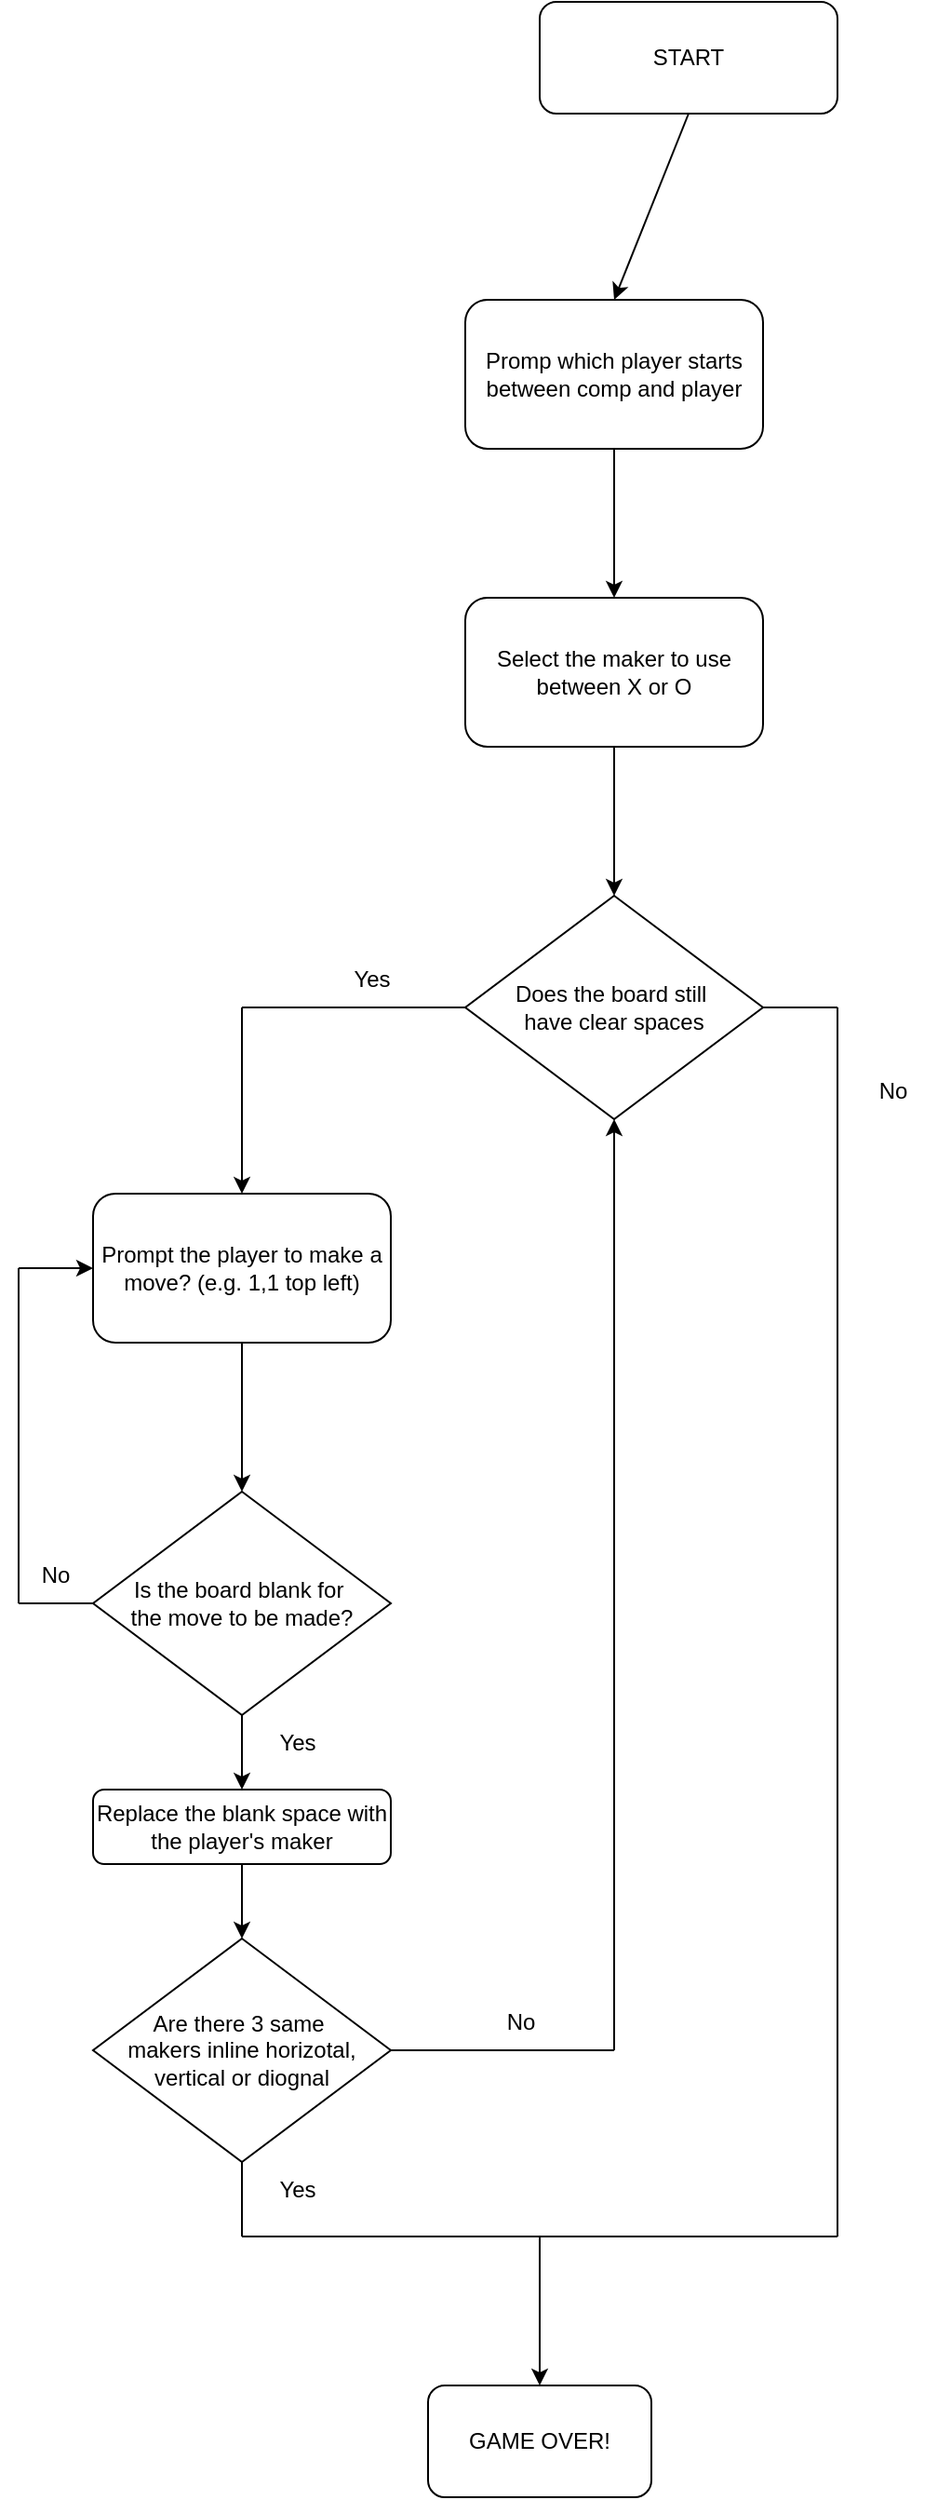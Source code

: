 <mxfile version="24.8.1">
  <diagram name="Page-1" id="_v1aBtlD4zSoQzSzA0pi">
    <mxGraphModel dx="1050" dy="522" grid="1" gridSize="10" guides="1" tooltips="1" connect="1" arrows="1" fold="1" page="1" pageScale="1" pageWidth="850" pageHeight="1100" math="0" shadow="0">
      <root>
        <mxCell id="0" />
        <mxCell id="1" parent="0" />
        <mxCell id="g6HyDpzUfLPLfcBK-rtP-1" value="START" style="rounded=1;whiteSpace=wrap;html=1;" vertex="1" parent="1">
          <mxGeometry x="360" y="40" width="160" height="60" as="geometry" />
        </mxCell>
        <mxCell id="g6HyDpzUfLPLfcBK-rtP-2" value="" style="endArrow=classic;html=1;rounded=0;exitX=0.5;exitY=1;exitDx=0;exitDy=0;" edge="1" parent="1" source="g6HyDpzUfLPLfcBK-rtP-1">
          <mxGeometry width="50" height="50" relative="1" as="geometry">
            <mxPoint x="400" y="300" as="sourcePoint" />
            <mxPoint x="400" y="200" as="targetPoint" />
          </mxGeometry>
        </mxCell>
        <mxCell id="g6HyDpzUfLPLfcBK-rtP-3" value="Promp which player starts between comp and player" style="rounded=1;whiteSpace=wrap;html=1;" vertex="1" parent="1">
          <mxGeometry x="320" y="200" width="160" height="80" as="geometry" />
        </mxCell>
        <mxCell id="g6HyDpzUfLPLfcBK-rtP-4" value="" style="endArrow=classic;html=1;rounded=0;exitX=0.5;exitY=1;exitDx=0;exitDy=0;" edge="1" parent="1" source="g6HyDpzUfLPLfcBK-rtP-3">
          <mxGeometry width="50" height="50" relative="1" as="geometry">
            <mxPoint x="400" y="300" as="sourcePoint" />
            <mxPoint x="400" y="360" as="targetPoint" />
          </mxGeometry>
        </mxCell>
        <mxCell id="g6HyDpzUfLPLfcBK-rtP-5" value="Select the maker to use between X or O" style="rounded=1;whiteSpace=wrap;html=1;" vertex="1" parent="1">
          <mxGeometry x="320" y="360" width="160" height="80" as="geometry" />
        </mxCell>
        <mxCell id="g6HyDpzUfLPLfcBK-rtP-6" value="" style="endArrow=classic;html=1;rounded=0;exitX=0.5;exitY=1;exitDx=0;exitDy=0;" edge="1" parent="1" source="g6HyDpzUfLPLfcBK-rtP-5">
          <mxGeometry width="50" height="50" relative="1" as="geometry">
            <mxPoint x="400" y="500" as="sourcePoint" />
            <mxPoint x="400" y="520" as="targetPoint" />
          </mxGeometry>
        </mxCell>
        <mxCell id="g6HyDpzUfLPLfcBK-rtP-31" value="Does the board still&amp;nbsp;&lt;div&gt;have clear spaces&lt;/div&gt;" style="rhombus;whiteSpace=wrap;html=1;" vertex="1" parent="1">
          <mxGeometry x="320" y="520" width="160" height="120" as="geometry" />
        </mxCell>
        <mxCell id="g6HyDpzUfLPLfcBK-rtP-32" value="" style="endArrow=none;html=1;rounded=0;exitX=0;exitY=0.5;exitDx=0;exitDy=0;" edge="1" parent="1" source="g6HyDpzUfLPLfcBK-rtP-31">
          <mxGeometry width="50" height="50" relative="1" as="geometry">
            <mxPoint x="400" y="610" as="sourcePoint" />
            <mxPoint x="200" y="580" as="targetPoint" />
          </mxGeometry>
        </mxCell>
        <mxCell id="g6HyDpzUfLPLfcBK-rtP-33" value="" style="endArrow=classic;html=1;rounded=0;" edge="1" parent="1">
          <mxGeometry width="50" height="50" relative="1" as="geometry">
            <mxPoint x="200" y="580" as="sourcePoint" />
            <mxPoint x="200" y="680" as="targetPoint" />
          </mxGeometry>
        </mxCell>
        <mxCell id="g6HyDpzUfLPLfcBK-rtP-34" value="Prompt the player to make a move? (e.g. 1,1 top left)" style="rounded=1;whiteSpace=wrap;html=1;" vertex="1" parent="1">
          <mxGeometry x="120" y="680" width="160" height="80" as="geometry" />
        </mxCell>
        <mxCell id="g6HyDpzUfLPLfcBK-rtP-35" value="" style="endArrow=classic;html=1;rounded=0;exitX=0.5;exitY=1;exitDx=0;exitDy=0;" edge="1" parent="1" source="g6HyDpzUfLPLfcBK-rtP-34" target="g6HyDpzUfLPLfcBK-rtP-36">
          <mxGeometry width="50" height="50" relative="1" as="geometry">
            <mxPoint x="400" y="810" as="sourcePoint" />
            <mxPoint x="200" y="840" as="targetPoint" />
          </mxGeometry>
        </mxCell>
        <mxCell id="g6HyDpzUfLPLfcBK-rtP-36" value="Is the board blank for&amp;nbsp;&lt;div&gt;the move to be made?&lt;/div&gt;" style="rhombus;whiteSpace=wrap;html=1;" vertex="1" parent="1">
          <mxGeometry x="120" y="840" width="160" height="120" as="geometry" />
        </mxCell>
        <mxCell id="g6HyDpzUfLPLfcBK-rtP-37" value="" style="endArrow=classic;html=1;rounded=0;exitX=0.5;exitY=1;exitDx=0;exitDy=0;" edge="1" parent="1" source="g6HyDpzUfLPLfcBK-rtP-36">
          <mxGeometry width="50" height="50" relative="1" as="geometry">
            <mxPoint x="400" y="1010" as="sourcePoint" />
            <mxPoint x="200" y="1000" as="targetPoint" />
          </mxGeometry>
        </mxCell>
        <mxCell id="g6HyDpzUfLPLfcBK-rtP-38" value="Replace the blank space with the player&#39;s maker" style="rounded=1;whiteSpace=wrap;html=1;" vertex="1" parent="1">
          <mxGeometry x="120" y="1000" width="160" height="40" as="geometry" />
        </mxCell>
        <mxCell id="g6HyDpzUfLPLfcBK-rtP-39" value="Yes" style="text;html=1;align=center;verticalAlign=middle;whiteSpace=wrap;rounded=0;" vertex="1" parent="1">
          <mxGeometry x="200" y="960" width="60" height="30" as="geometry" />
        </mxCell>
        <mxCell id="g6HyDpzUfLPLfcBK-rtP-40" value="" style="endArrow=none;html=1;rounded=0;exitX=0;exitY=0.5;exitDx=0;exitDy=0;" edge="1" parent="1" source="g6HyDpzUfLPLfcBK-rtP-36">
          <mxGeometry width="50" height="50" relative="1" as="geometry">
            <mxPoint x="400" y="810" as="sourcePoint" />
            <mxPoint x="80" y="900" as="targetPoint" />
          </mxGeometry>
        </mxCell>
        <mxCell id="g6HyDpzUfLPLfcBK-rtP-41" value="" style="endArrow=none;html=1;rounded=0;" edge="1" parent="1">
          <mxGeometry width="50" height="50" relative="1" as="geometry">
            <mxPoint x="80" y="900" as="sourcePoint" />
            <mxPoint x="80" y="720" as="targetPoint" />
          </mxGeometry>
        </mxCell>
        <mxCell id="g6HyDpzUfLPLfcBK-rtP-42" value="" style="endArrow=classic;html=1;rounded=0;entryX=0;entryY=0.5;entryDx=0;entryDy=0;" edge="1" parent="1" target="g6HyDpzUfLPLfcBK-rtP-34">
          <mxGeometry width="50" height="50" relative="1" as="geometry">
            <mxPoint x="80" y="720" as="sourcePoint" />
            <mxPoint x="450" y="760" as="targetPoint" />
          </mxGeometry>
        </mxCell>
        <mxCell id="g6HyDpzUfLPLfcBK-rtP-43" value="No" style="text;html=1;align=center;verticalAlign=middle;whiteSpace=wrap;rounded=0;" vertex="1" parent="1">
          <mxGeometry x="70" y="870" width="60" height="30" as="geometry" />
        </mxCell>
        <mxCell id="g6HyDpzUfLPLfcBK-rtP-44" value="" style="endArrow=classic;html=1;rounded=0;exitX=0.5;exitY=1;exitDx=0;exitDy=0;" edge="1" parent="1" source="g6HyDpzUfLPLfcBK-rtP-38">
          <mxGeometry width="50" height="50" relative="1" as="geometry">
            <mxPoint x="400" y="1110" as="sourcePoint" />
            <mxPoint x="200" y="1080" as="targetPoint" />
          </mxGeometry>
        </mxCell>
        <mxCell id="g6HyDpzUfLPLfcBK-rtP-45" value="Are there 3 same&amp;nbsp;&lt;div&gt;makers inline horizotal, vertical or diognal&lt;/div&gt;" style="rhombus;whiteSpace=wrap;html=1;" vertex="1" parent="1">
          <mxGeometry x="120" y="1080" width="160" height="120" as="geometry" />
        </mxCell>
        <mxCell id="g6HyDpzUfLPLfcBK-rtP-46" value="" style="endArrow=none;html=1;rounded=0;exitX=0.5;exitY=1;exitDx=0;exitDy=0;" edge="1" parent="1" source="g6HyDpzUfLPLfcBK-rtP-45">
          <mxGeometry width="50" height="50" relative="1" as="geometry">
            <mxPoint x="400" y="1010" as="sourcePoint" />
            <mxPoint x="200" y="1240" as="targetPoint" />
          </mxGeometry>
        </mxCell>
        <mxCell id="g6HyDpzUfLPLfcBK-rtP-47" value="" style="endArrow=none;html=1;rounded=0;" edge="1" parent="1">
          <mxGeometry width="50" height="50" relative="1" as="geometry">
            <mxPoint x="200" y="1240" as="sourcePoint" />
            <mxPoint x="520" y="1240" as="targetPoint" />
          </mxGeometry>
        </mxCell>
        <mxCell id="g6HyDpzUfLPLfcBK-rtP-48" value="Yes" style="text;html=1;align=center;verticalAlign=middle;whiteSpace=wrap;rounded=0;" vertex="1" parent="1">
          <mxGeometry x="200" y="1200" width="60" height="30" as="geometry" />
        </mxCell>
        <mxCell id="g6HyDpzUfLPLfcBK-rtP-50" value="" style="endArrow=none;html=1;rounded=0;exitX=1;exitY=0.5;exitDx=0;exitDy=0;" edge="1" parent="1" source="g6HyDpzUfLPLfcBK-rtP-45">
          <mxGeometry width="50" height="50" relative="1" as="geometry">
            <mxPoint x="350" y="1150" as="sourcePoint" />
            <mxPoint x="400" y="1140" as="targetPoint" />
          </mxGeometry>
        </mxCell>
        <mxCell id="g6HyDpzUfLPLfcBK-rtP-51" value="" style="endArrow=classic;html=1;rounded=0;entryX=0.5;entryY=1;entryDx=0;entryDy=0;" edge="1" parent="1" target="g6HyDpzUfLPLfcBK-rtP-31">
          <mxGeometry width="50" height="50" relative="1" as="geometry">
            <mxPoint x="400" y="1140" as="sourcePoint" />
            <mxPoint x="440" y="980" as="targetPoint" />
          </mxGeometry>
        </mxCell>
        <mxCell id="g6HyDpzUfLPLfcBK-rtP-52" value="No" style="text;html=1;align=center;verticalAlign=middle;whiteSpace=wrap;rounded=0;" vertex="1" parent="1">
          <mxGeometry x="320" y="1110" width="60" height="30" as="geometry" />
        </mxCell>
        <mxCell id="g6HyDpzUfLPLfcBK-rtP-53" value="Yes" style="text;html=1;align=center;verticalAlign=middle;whiteSpace=wrap;rounded=0;" vertex="1" parent="1">
          <mxGeometry x="240" y="550" width="60" height="30" as="geometry" />
        </mxCell>
        <mxCell id="g6HyDpzUfLPLfcBK-rtP-54" value="" style="endArrow=none;html=1;rounded=0;exitX=1;exitY=0.5;exitDx=0;exitDy=0;" edge="1" parent="1" source="g6HyDpzUfLPLfcBK-rtP-31">
          <mxGeometry width="50" height="50" relative="1" as="geometry">
            <mxPoint x="400" y="810" as="sourcePoint" />
            <mxPoint x="520" y="580" as="targetPoint" />
          </mxGeometry>
        </mxCell>
        <mxCell id="g6HyDpzUfLPLfcBK-rtP-55" value="" style="endArrow=none;html=1;rounded=0;" edge="1" parent="1">
          <mxGeometry width="50" height="50" relative="1" as="geometry">
            <mxPoint x="520" y="1240" as="sourcePoint" />
            <mxPoint x="520" y="580" as="targetPoint" />
          </mxGeometry>
        </mxCell>
        <mxCell id="g6HyDpzUfLPLfcBK-rtP-56" value="" style="endArrow=classic;html=1;rounded=0;" edge="1" parent="1">
          <mxGeometry width="50" height="50" relative="1" as="geometry">
            <mxPoint x="360" y="1240" as="sourcePoint" />
            <mxPoint x="360" y="1320" as="targetPoint" />
          </mxGeometry>
        </mxCell>
        <mxCell id="g6HyDpzUfLPLfcBK-rtP-57" value="No" style="text;html=1;align=center;verticalAlign=middle;whiteSpace=wrap;rounded=0;" vertex="1" parent="1">
          <mxGeometry x="520" y="610" width="60" height="30" as="geometry" />
        </mxCell>
        <mxCell id="g6HyDpzUfLPLfcBK-rtP-58" value="GAME OVER!" style="rounded=1;whiteSpace=wrap;html=1;" vertex="1" parent="1">
          <mxGeometry x="300" y="1320" width="120" height="60" as="geometry" />
        </mxCell>
      </root>
    </mxGraphModel>
  </diagram>
</mxfile>
